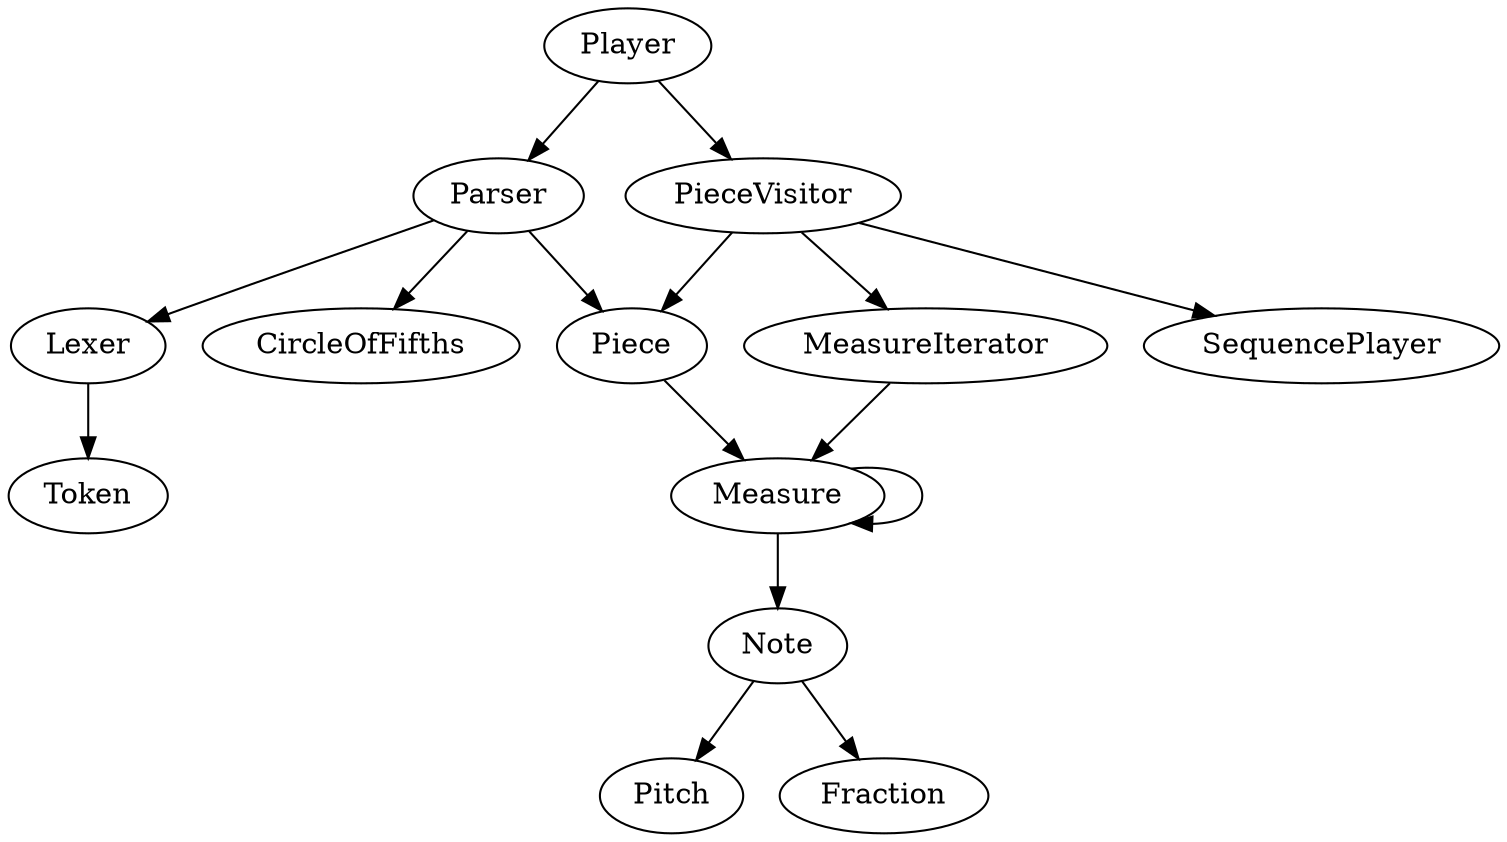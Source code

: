 // A very rough sketch of dependancies.
// A -> B means that the class A in some way requires B to function fully.
// A -> B neither implies B -> A or not B -> A

// This document is rough and subject to tons of change.

digraph Classes {
	// Parsing Chain...
	Parser -> Lexer -> Token;
	Parser -> CircleOfFifths
	// Data Structure...
	Parser -> Piece;
	PieceVisitor -> Piece;
	PieceVisitor -> MeasureIterator->Measure;
	Piece->Measure->Note;
	Measure->Measure;
	Note->Pitch;
	Note->Fraction;
	// Player.
	Player -> Parser;
	Player -> PieceVisitor -> SequencePlayer;
}

